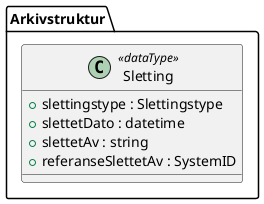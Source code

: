 @startuml
class Arkivstruktur.Sletting <<dataType>> {
  +slettingstype : Slettingstype
  +slettetDato : datetime
  +slettetAv : string
  +referanseSlettetAv : SystemID
}
@enduml

